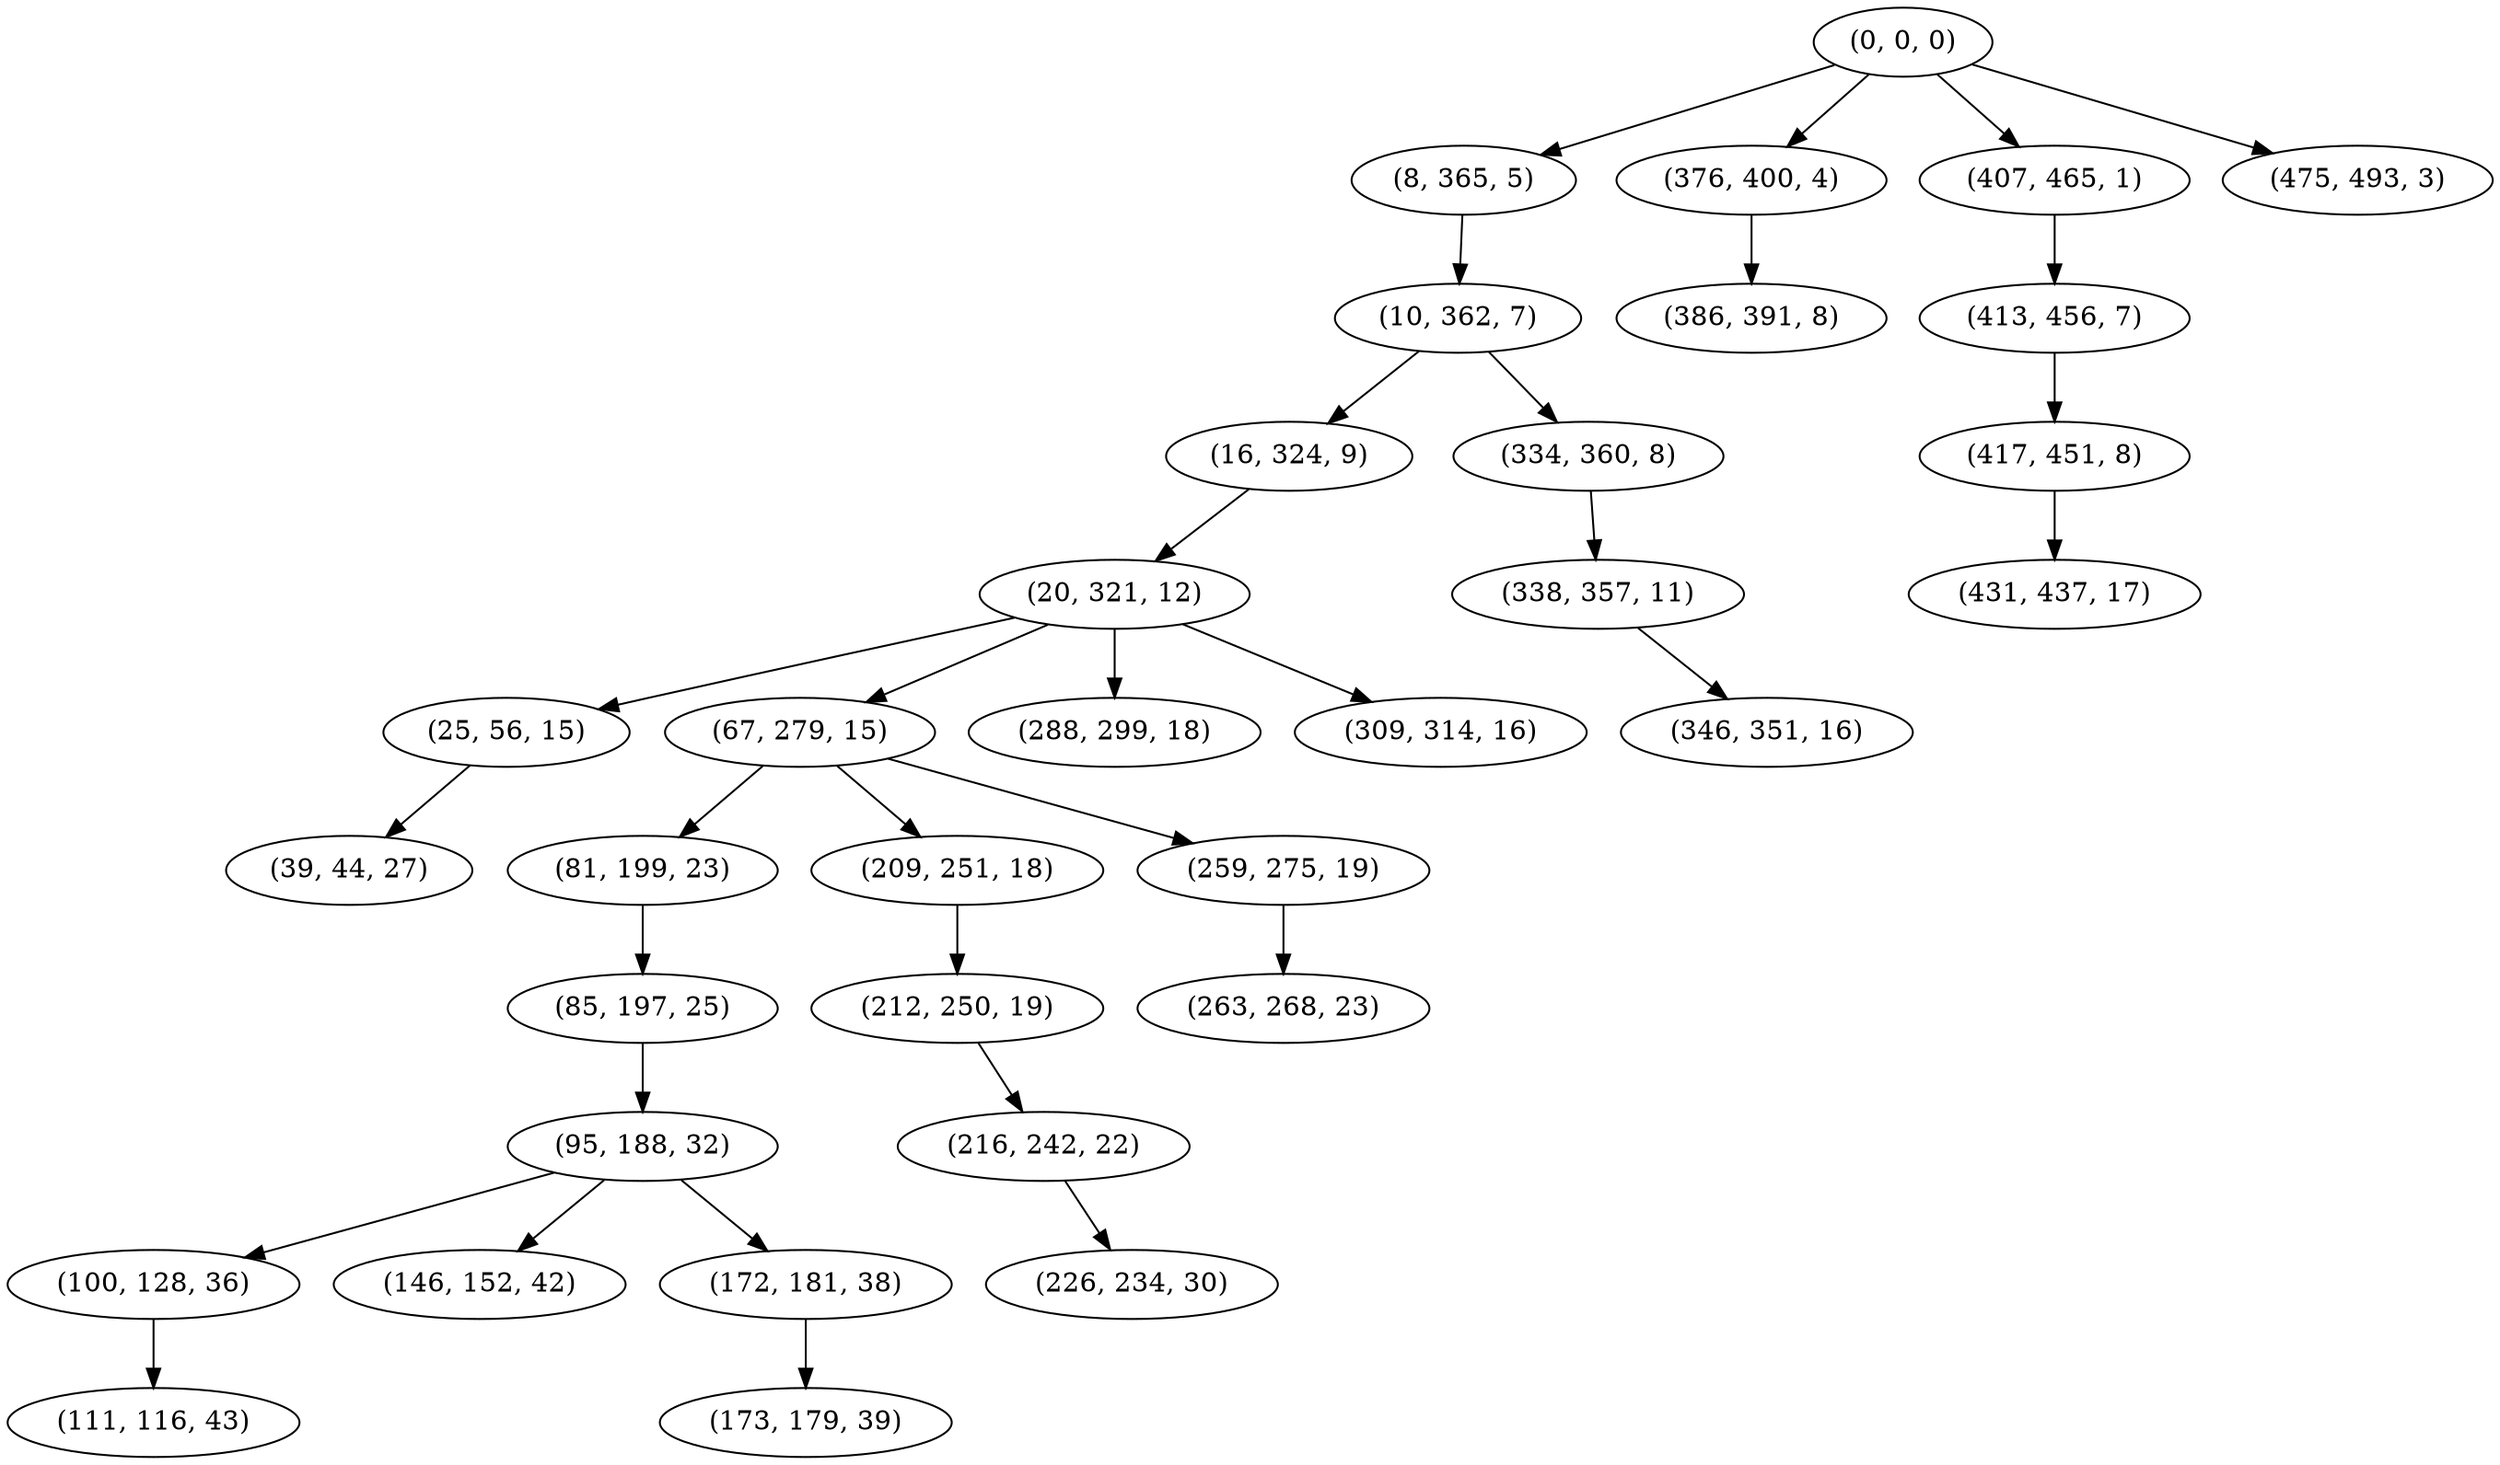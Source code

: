 digraph tree {
    "(0, 0, 0)";
    "(8, 365, 5)";
    "(10, 362, 7)";
    "(16, 324, 9)";
    "(20, 321, 12)";
    "(25, 56, 15)";
    "(39, 44, 27)";
    "(67, 279, 15)";
    "(81, 199, 23)";
    "(85, 197, 25)";
    "(95, 188, 32)";
    "(100, 128, 36)";
    "(111, 116, 43)";
    "(146, 152, 42)";
    "(172, 181, 38)";
    "(173, 179, 39)";
    "(209, 251, 18)";
    "(212, 250, 19)";
    "(216, 242, 22)";
    "(226, 234, 30)";
    "(259, 275, 19)";
    "(263, 268, 23)";
    "(288, 299, 18)";
    "(309, 314, 16)";
    "(334, 360, 8)";
    "(338, 357, 11)";
    "(346, 351, 16)";
    "(376, 400, 4)";
    "(386, 391, 8)";
    "(407, 465, 1)";
    "(413, 456, 7)";
    "(417, 451, 8)";
    "(431, 437, 17)";
    "(475, 493, 3)";
    "(0, 0, 0)" -> "(8, 365, 5)";
    "(0, 0, 0)" -> "(376, 400, 4)";
    "(0, 0, 0)" -> "(407, 465, 1)";
    "(0, 0, 0)" -> "(475, 493, 3)";
    "(8, 365, 5)" -> "(10, 362, 7)";
    "(10, 362, 7)" -> "(16, 324, 9)";
    "(10, 362, 7)" -> "(334, 360, 8)";
    "(16, 324, 9)" -> "(20, 321, 12)";
    "(20, 321, 12)" -> "(25, 56, 15)";
    "(20, 321, 12)" -> "(67, 279, 15)";
    "(20, 321, 12)" -> "(288, 299, 18)";
    "(20, 321, 12)" -> "(309, 314, 16)";
    "(25, 56, 15)" -> "(39, 44, 27)";
    "(67, 279, 15)" -> "(81, 199, 23)";
    "(67, 279, 15)" -> "(209, 251, 18)";
    "(67, 279, 15)" -> "(259, 275, 19)";
    "(81, 199, 23)" -> "(85, 197, 25)";
    "(85, 197, 25)" -> "(95, 188, 32)";
    "(95, 188, 32)" -> "(100, 128, 36)";
    "(95, 188, 32)" -> "(146, 152, 42)";
    "(95, 188, 32)" -> "(172, 181, 38)";
    "(100, 128, 36)" -> "(111, 116, 43)";
    "(172, 181, 38)" -> "(173, 179, 39)";
    "(209, 251, 18)" -> "(212, 250, 19)";
    "(212, 250, 19)" -> "(216, 242, 22)";
    "(216, 242, 22)" -> "(226, 234, 30)";
    "(259, 275, 19)" -> "(263, 268, 23)";
    "(334, 360, 8)" -> "(338, 357, 11)";
    "(338, 357, 11)" -> "(346, 351, 16)";
    "(376, 400, 4)" -> "(386, 391, 8)";
    "(407, 465, 1)" -> "(413, 456, 7)";
    "(413, 456, 7)" -> "(417, 451, 8)";
    "(417, 451, 8)" -> "(431, 437, 17)";
}
